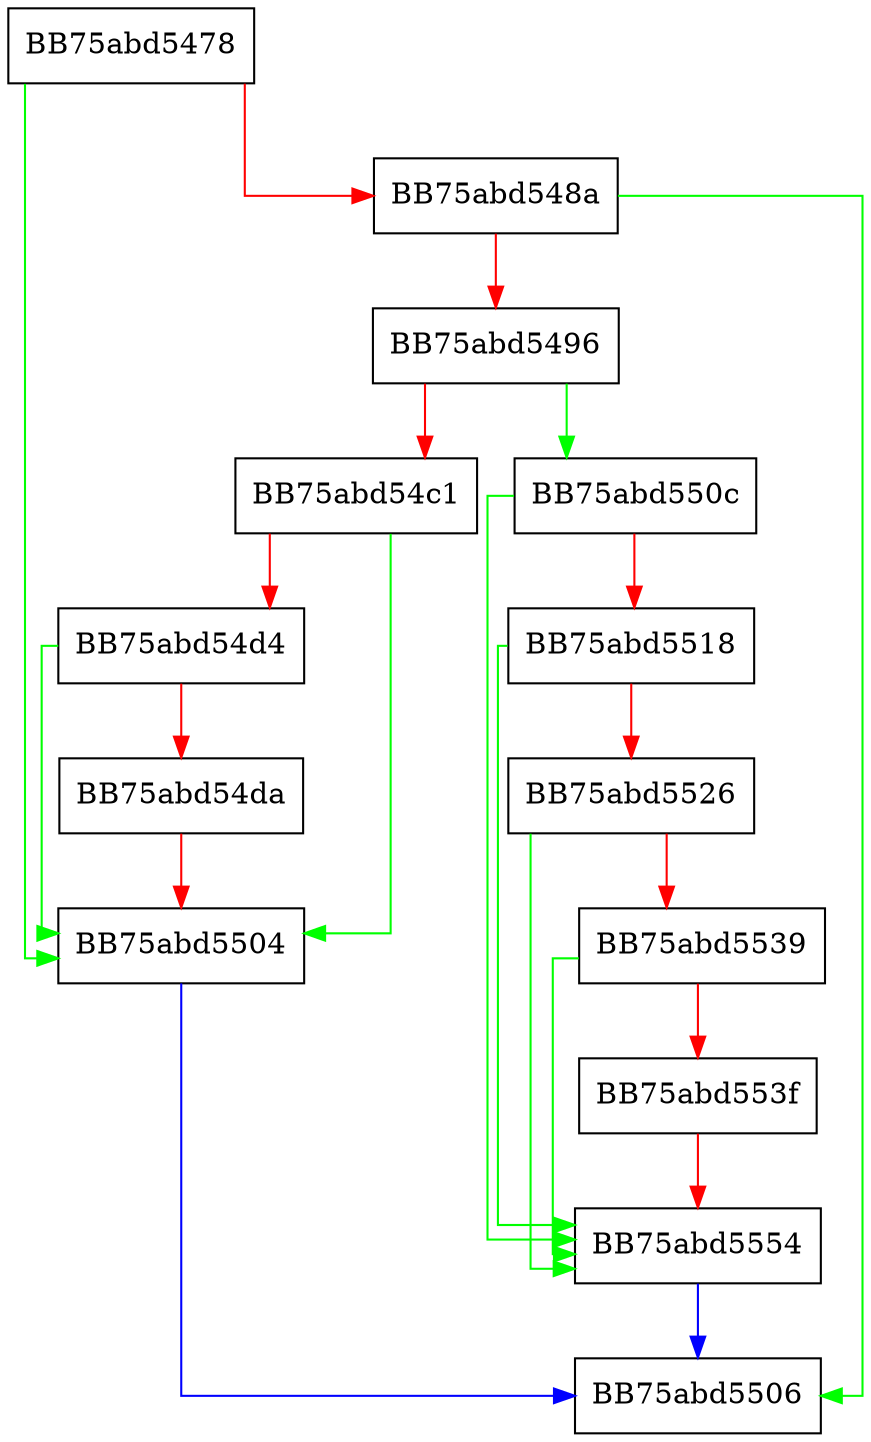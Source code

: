 digraph GetPEBAddress {
  node [shape="box"];
  graph [splines=ortho];
  BB75abd5478 -> BB75abd5504 [color="green"];
  BB75abd5478 -> BB75abd548a [color="red"];
  BB75abd548a -> BB75abd5506 [color="green"];
  BB75abd548a -> BB75abd5496 [color="red"];
  BB75abd5496 -> BB75abd550c [color="green"];
  BB75abd5496 -> BB75abd54c1 [color="red"];
  BB75abd54c1 -> BB75abd5504 [color="green"];
  BB75abd54c1 -> BB75abd54d4 [color="red"];
  BB75abd54d4 -> BB75abd5504 [color="green"];
  BB75abd54d4 -> BB75abd54da [color="red"];
  BB75abd54da -> BB75abd5504 [color="red"];
  BB75abd5504 -> BB75abd5506 [color="blue"];
  BB75abd550c -> BB75abd5554 [color="green"];
  BB75abd550c -> BB75abd5518 [color="red"];
  BB75abd5518 -> BB75abd5554 [color="green"];
  BB75abd5518 -> BB75abd5526 [color="red"];
  BB75abd5526 -> BB75abd5554 [color="green"];
  BB75abd5526 -> BB75abd5539 [color="red"];
  BB75abd5539 -> BB75abd5554 [color="green"];
  BB75abd5539 -> BB75abd553f [color="red"];
  BB75abd553f -> BB75abd5554 [color="red"];
  BB75abd5554 -> BB75abd5506 [color="blue"];
}